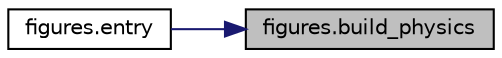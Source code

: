 digraph "figures.build_physics"
{
 // INTERACTIVE_SVG=YES
 // LATEX_PDF_SIZE
  edge [fontname="Helvetica",fontsize="10",labelfontname="Helvetica",labelfontsize="10"];
  node [fontname="Helvetica",fontsize="10",shape=record];
  rankdir="RL";
  Node1 [label="figures.build_physics",height=0.2,width=0.4,color="black", fillcolor="grey75", style="filled", fontcolor="black",tooltip=" "];
  Node1 -> Node2 [dir="back",color="midnightblue",fontsize="10",style="solid",fontname="Helvetica"];
  Node2 [label="figures.entry",height=0.2,width=0.4,color="black", fillcolor="white", style="filled",URL="$namespacefigures.html#a4425b98eb197b43b0612e82573268ce2",tooltip=" "];
}
